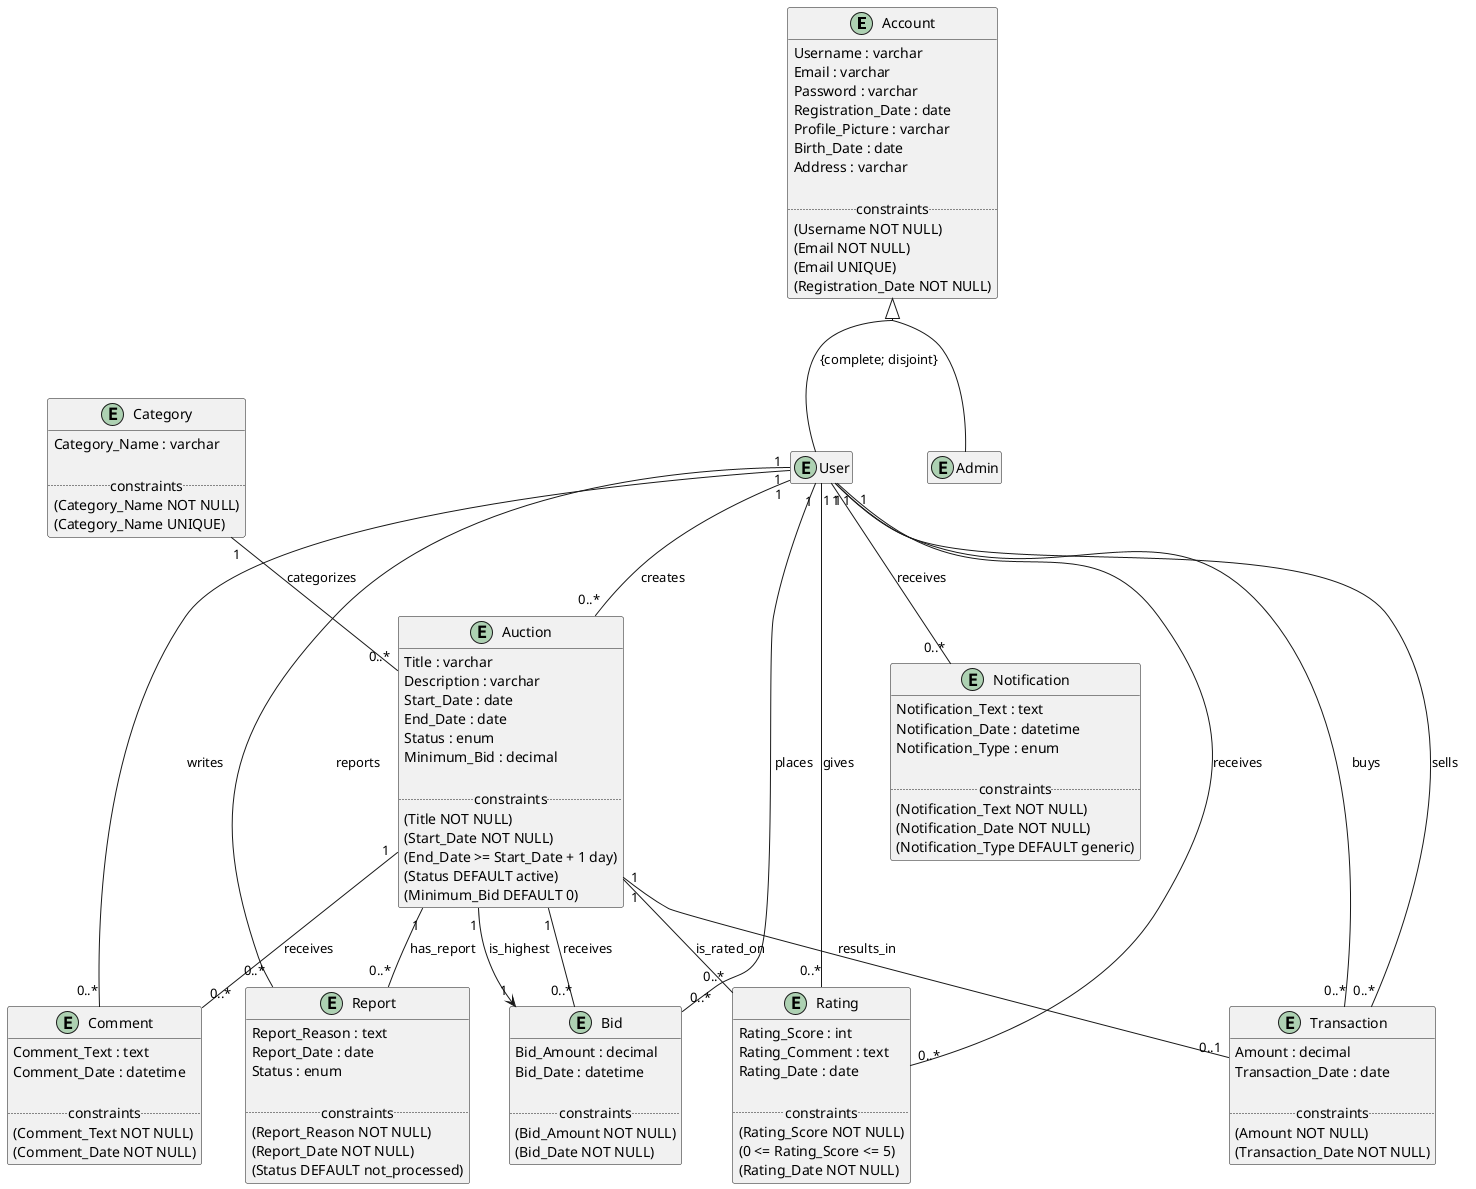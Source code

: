 
@startuml
skinparam groupInheritance 2

entity Account {
  Username : varchar
  Email : varchar
  Password : varchar
  Registration_Date : date
  Profile_Picture : varchar
  Birth_Date : date
  Address : varchar
  
  ..constraints..
  (Username NOT NULL)
  (Email NOT NULL)
  (Email UNIQUE)
  (Registration_Date NOT NULL)
}

entity User {
}

entity Admin {
}

entity Auction {
  Title : varchar
  Description : varchar
  Start_Date : date
  End_Date : date
  Status : enum
  Minimum_Bid : decimal
  
  ..constraints..
  (Title NOT NULL)
  (Start_Date NOT NULL)
  (End_Date >= Start_Date + 1 day)
  (Status DEFAULT active)
  (Minimum_Bid DEFAULT 0)
}

entity Category {
  Category_Name : varchar
  
  ..constraints..
  (Category_Name NOT NULL)
  (Category_Name UNIQUE)
}

entity Bid {
  Bid_Amount : decimal
  Bid_Date : datetime
  
  ..constraints..
  (Bid_Amount NOT NULL)
  (Bid_Date NOT NULL)
}

entity Rating {
  Rating_Score : int
  Rating_Comment : text
  Rating_Date : date
  
  ..constraints..
  (Rating_Score NOT NULL)
  (0 <= Rating_Score <= 5)
  (Rating_Date NOT NULL)
}

entity Comment {
  Comment_Text : text
  Comment_Date : datetime
  
  ..constraints..
  (Comment_Text NOT NULL)
  (Comment_Date NOT NULL)
}

entity Report {
  Report_Reason : text
  Report_Date : date
  Status : enum
  
  ..constraints..
  (Report_Reason NOT NULL)
  (Report_Date NOT NULL)
  (Status DEFAULT not_processed)
}

entity Notification {
  Notification_Text : text
  Notification_Date : datetime
  Notification_Type : enum
  
  ..constraints..
  (Notification_Text NOT NULL)
  (Notification_Date NOT NULL)
  (Notification_Type DEFAULT generic)
}

entity Transaction {
  Amount : decimal
  Transaction_Date : date
  
  ..constraints..
  (Amount NOT NULL)
  (Transaction_Date NOT NULL)
}

Account <|-- User : {complete; disjoint}
Account <|-- Admin
User "1" -- "0..*" Auction : creates
Auction "1" -- "0..*" Bid : receives
Bid "1" <-- "1" Auction : is_highest
User "1" -- "0..*" Bid : places
Auction "1" -- "0..*" Comment : receives
User "1" -- "0..*" Comment : writes
Category "1" -- "0..*" Auction : categorizes
Auction "1" -- "0..*" Rating : is_rated_on
User "1" -- "0..*" Rating : gives
User "1" -- "0..*" Rating : receives
Auction "1" -- "0..*" Report : has_report
User "1" -- "0..*" Report : reports
User "1" -- "0..*" Notification : receives
Auction "1" -- "0..1" Transaction : results_in
User "1" -- "0..*" Transaction : buys
User "1" -- "0..*" Transaction : sells


hide empty members

@enduml
